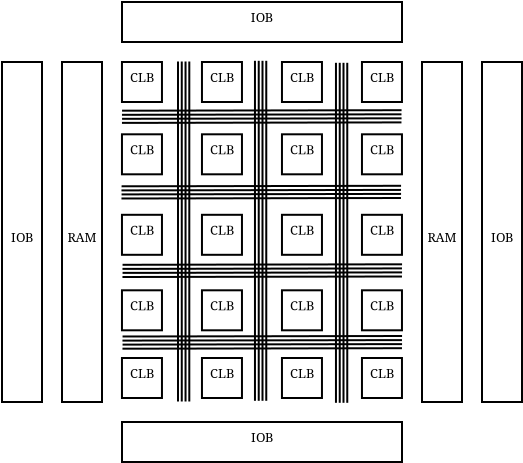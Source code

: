 <?xml version="1.0"?>
<dia:diagram xmlns:dia="http://www.lysator.liu.se/~alla/dia/">
  <dia:layer name="Background" visible="true">
    <dia:object type="Standard - Box" version="0" id="O0">
      <dia:attribute name="obj_pos">
        <dia:point val="8,3"/>
      </dia:attribute>
      <dia:attribute name="obj_bb">
        <dia:rectangle val="7.95,2.95;22.05,5.05"/>
      </dia:attribute>
      <dia:attribute name="elem_corner">
        <dia:point val="8,3"/>
      </dia:attribute>
      <dia:attribute name="elem_width">
        <dia:real val="14"/>
      </dia:attribute>
      <dia:attribute name="elem_height">
        <dia:real val="2"/>
      </dia:attribute>
      <dia:attribute name="show_background">
        <dia:boolean val="true"/>
      </dia:attribute>
    </dia:object>
    <dia:object type="Standard - Text" version="0" id="O1">
      <dia:attribute name="obj_pos">
        <dia:point val="15,4"/>
      </dia:attribute>
      <dia:attribute name="obj_bb">
        <dia:rectangle val="14.355,3.405;15.645,4.205"/>
      </dia:attribute>
      <dia:attribute name="text">
        <dia:composite type="text">
          <dia:attribute name="string">
            <dia:string>#IOB#</dia:string>
          </dia:attribute>
          <dia:attribute name="font">
            <dia:font name="Times-Roman"/>
          </dia:attribute>
          <dia:attribute name="height">
            <dia:real val="0.8"/>
          </dia:attribute>
          <dia:attribute name="pos">
            <dia:point val="15,4"/>
          </dia:attribute>
          <dia:attribute name="color">
            <dia:color val="#000000"/>
          </dia:attribute>
          <dia:attribute name="alignment">
            <dia:enum val="1"/>
          </dia:attribute>
        </dia:composite>
      </dia:attribute>
    </dia:object>
    <dia:group>
      <dia:object type="Standard - Box" version="0" id="O2">
        <dia:attribute name="obj_pos">
          <dia:point val="7.998,6"/>
        </dia:attribute>
        <dia:attribute name="obj_bb">
          <dia:rectangle val="7.948,5.95;10.048,8.05"/>
        </dia:attribute>
        <dia:attribute name="elem_corner">
          <dia:point val="7.998,6"/>
        </dia:attribute>
        <dia:attribute name="elem_width">
          <dia:real val="2"/>
        </dia:attribute>
        <dia:attribute name="elem_height">
          <dia:real val="2"/>
        </dia:attribute>
        <dia:attribute name="show_background">
          <dia:boolean val="true"/>
        </dia:attribute>
      </dia:object>
      <dia:object type="Standard - Text" version="0" id="O3">
        <dia:attribute name="obj_pos">
          <dia:point val="8.998,7"/>
        </dia:attribute>
        <dia:attribute name="obj_bb">
          <dia:rectangle val="8.353,6.405;9.644,7.205"/>
        </dia:attribute>
        <dia:attribute name="text">
          <dia:composite type="text">
            <dia:attribute name="string">
              <dia:string>#CLB#</dia:string>
            </dia:attribute>
            <dia:attribute name="font">
              <dia:font name="Times-Roman"/>
            </dia:attribute>
            <dia:attribute name="height">
              <dia:real val="0.8"/>
            </dia:attribute>
            <dia:attribute name="pos">
              <dia:point val="8.998,7"/>
            </dia:attribute>
            <dia:attribute name="color">
              <dia:color val="#000000"/>
            </dia:attribute>
            <dia:attribute name="alignment">
              <dia:enum val="1"/>
            </dia:attribute>
          </dia:composite>
        </dia:attribute>
      </dia:object>
    </dia:group>
    <dia:group>
      <dia:object type="Standard - Box" version="0" id="O4">
        <dia:attribute name="obj_pos">
          <dia:point val="11.998,6"/>
        </dia:attribute>
        <dia:attribute name="obj_bb">
          <dia:rectangle val="11.948,5.95;14.048,8.05"/>
        </dia:attribute>
        <dia:attribute name="elem_corner">
          <dia:point val="11.998,6"/>
        </dia:attribute>
        <dia:attribute name="elem_width">
          <dia:real val="2"/>
        </dia:attribute>
        <dia:attribute name="elem_height">
          <dia:real val="2"/>
        </dia:attribute>
        <dia:attribute name="show_background">
          <dia:boolean val="true"/>
        </dia:attribute>
      </dia:object>
      <dia:object type="Standard - Text" version="0" id="O5">
        <dia:attribute name="obj_pos">
          <dia:point val="12.998,7"/>
        </dia:attribute>
        <dia:attribute name="obj_bb">
          <dia:rectangle val="12.303,6.405;13.644,7.205"/>
        </dia:attribute>
        <dia:attribute name="text">
          <dia:composite type="text">
            <dia:attribute name="string">
              <dia:string>#CLB#</dia:string>
            </dia:attribute>
            <dia:attribute name="font">
              <dia:font name="Times-Roman"/>
            </dia:attribute>
            <dia:attribute name="height">
              <dia:real val="0.8"/>
            </dia:attribute>
            <dia:attribute name="pos">
              <dia:point val="12.998,7"/>
            </dia:attribute>
            <dia:attribute name="color">
              <dia:color val="#000000"/>
            </dia:attribute>
            <dia:attribute name="alignment">
              <dia:enum val="1"/>
            </dia:attribute>
          </dia:composite>
        </dia:attribute>
      </dia:object>
    </dia:group>
    <dia:group>
      <dia:object type="Standard - Box" version="0" id="O6">
        <dia:attribute name="obj_pos">
          <dia:point val="19.998,6"/>
        </dia:attribute>
        <dia:attribute name="obj_bb">
          <dia:rectangle val="19.948,5.95;22.048,8.05"/>
        </dia:attribute>
        <dia:attribute name="elem_corner">
          <dia:point val="19.998,6"/>
        </dia:attribute>
        <dia:attribute name="elem_width">
          <dia:real val="2"/>
        </dia:attribute>
        <dia:attribute name="elem_height">
          <dia:real val="2"/>
        </dia:attribute>
        <dia:attribute name="show_background">
          <dia:boolean val="true"/>
        </dia:attribute>
      </dia:object>
      <dia:object type="Standard - Text" version="0" id="O7">
        <dia:attribute name="obj_pos">
          <dia:point val="20.998,7"/>
        </dia:attribute>
        <dia:attribute name="obj_bb">
          <dia:rectangle val="20.303,6.405;21.644,7.205"/>
        </dia:attribute>
        <dia:attribute name="text">
          <dia:composite type="text">
            <dia:attribute name="string">
              <dia:string>#CLB#</dia:string>
            </dia:attribute>
            <dia:attribute name="font">
              <dia:font name="Times-Roman"/>
            </dia:attribute>
            <dia:attribute name="height">
              <dia:real val="0.8"/>
            </dia:attribute>
            <dia:attribute name="pos">
              <dia:point val="20.998,7"/>
            </dia:attribute>
            <dia:attribute name="color">
              <dia:color val="#000000"/>
            </dia:attribute>
            <dia:attribute name="alignment">
              <dia:enum val="1"/>
            </dia:attribute>
          </dia:composite>
        </dia:attribute>
      </dia:object>
    </dia:group>
    <dia:group>
      <dia:object type="Standard - Box" version="0" id="O8">
        <dia:attribute name="obj_pos">
          <dia:point val="15.998,6"/>
        </dia:attribute>
        <dia:attribute name="obj_bb">
          <dia:rectangle val="15.948,5.95;18.048,8.05"/>
        </dia:attribute>
        <dia:attribute name="elem_corner">
          <dia:point val="15.998,6"/>
        </dia:attribute>
        <dia:attribute name="elem_width">
          <dia:real val="2"/>
        </dia:attribute>
        <dia:attribute name="elem_height">
          <dia:real val="2"/>
        </dia:attribute>
        <dia:attribute name="show_background">
          <dia:boolean val="true"/>
        </dia:attribute>
      </dia:object>
      <dia:object type="Standard - Text" version="0" id="O9">
        <dia:attribute name="obj_pos">
          <dia:point val="16.998,7"/>
        </dia:attribute>
        <dia:attribute name="obj_bb">
          <dia:rectangle val="16.303,6.405;17.644,7.205"/>
        </dia:attribute>
        <dia:attribute name="text">
          <dia:composite type="text">
            <dia:attribute name="string">
              <dia:string>#CLB#</dia:string>
            </dia:attribute>
            <dia:attribute name="font">
              <dia:font name="Times-Roman"/>
            </dia:attribute>
            <dia:attribute name="height">
              <dia:real val="0.8"/>
            </dia:attribute>
            <dia:attribute name="pos">
              <dia:point val="16.998,7"/>
            </dia:attribute>
            <dia:attribute name="color">
              <dia:color val="#000000"/>
            </dia:attribute>
            <dia:attribute name="alignment">
              <dia:enum val="1"/>
            </dia:attribute>
          </dia:composite>
        </dia:attribute>
      </dia:object>
    </dia:group>
    <dia:group>
      <dia:object type="Standard - Line" version="0" id="O10">
        <dia:attribute name="obj_pos">
          <dia:point val="10.8,5.975"/>
        </dia:attribute>
        <dia:attribute name="obj_bb">
          <dia:rectangle val="10.75,5.925;10.85,23.025"/>
        </dia:attribute>
        <dia:attribute name="conn_endpoints">
          <dia:point val="10.8,5.975"/>
          <dia:point val="10.8,22.975"/>
        </dia:attribute>
        <dia:attribute name="numcp">
          <dia:int val="1"/>
        </dia:attribute>
      </dia:object>
      <dia:object type="Standard - Line" version="0" id="O11">
        <dia:attribute name="obj_pos">
          <dia:point val="10.988,5.975"/>
        </dia:attribute>
        <dia:attribute name="obj_bb">
          <dia:rectangle val="10.938,5.925;11.038,23.025"/>
        </dia:attribute>
        <dia:attribute name="conn_endpoints">
          <dia:point val="10.988,5.975"/>
          <dia:point val="10.988,22.975"/>
        </dia:attribute>
        <dia:attribute name="numcp">
          <dia:int val="1"/>
        </dia:attribute>
      </dia:object>
      <dia:object type="Standard - Line" version="0" id="O12">
        <dia:attribute name="obj_pos">
          <dia:point val="11.177,5.975"/>
        </dia:attribute>
        <dia:attribute name="obj_bb">
          <dia:rectangle val="11.127,5.925;11.227,23.025"/>
        </dia:attribute>
        <dia:attribute name="conn_endpoints">
          <dia:point val="11.177,5.975"/>
          <dia:point val="11.177,22.975"/>
        </dia:attribute>
        <dia:attribute name="numcp">
          <dia:int val="1"/>
        </dia:attribute>
      </dia:object>
      <dia:object type="Standard - Line" version="0" id="O13">
        <dia:attribute name="obj_pos">
          <dia:point val="11.365,5.975"/>
        </dia:attribute>
        <dia:attribute name="obj_bb">
          <dia:rectangle val="11.315,5.925;11.415,23.025"/>
        </dia:attribute>
        <dia:attribute name="conn_endpoints">
          <dia:point val="11.365,5.975"/>
          <dia:point val="11.365,22.975"/>
        </dia:attribute>
        <dia:attribute name="numcp">
          <dia:int val="1"/>
        </dia:attribute>
      </dia:object>
    </dia:group>
    <dia:group>
      <dia:object type="Standard - Line" version="0" id="O14">
        <dia:attribute name="obj_pos">
          <dia:point val="14.648,5.94"/>
        </dia:attribute>
        <dia:attribute name="obj_bb">
          <dia:rectangle val="14.598,5.89;14.698,22.99"/>
        </dia:attribute>
        <dia:attribute name="conn_endpoints">
          <dia:point val="14.648,5.94"/>
          <dia:point val="14.648,22.94"/>
        </dia:attribute>
        <dia:attribute name="numcp">
          <dia:int val="1"/>
        </dia:attribute>
      </dia:object>
      <dia:object type="Standard - Line" version="0" id="O15">
        <dia:attribute name="obj_pos">
          <dia:point val="14.837,5.94"/>
        </dia:attribute>
        <dia:attribute name="obj_bb">
          <dia:rectangle val="14.787,5.89;14.887,22.99"/>
        </dia:attribute>
        <dia:attribute name="conn_endpoints">
          <dia:point val="14.837,5.94"/>
          <dia:point val="14.837,22.94"/>
        </dia:attribute>
        <dia:attribute name="numcp">
          <dia:int val="1"/>
        </dia:attribute>
      </dia:object>
      <dia:object type="Standard - Line" version="0" id="O16">
        <dia:attribute name="obj_pos">
          <dia:point val="15.025,5.94"/>
        </dia:attribute>
        <dia:attribute name="obj_bb">
          <dia:rectangle val="14.975,5.89;15.075,22.99"/>
        </dia:attribute>
        <dia:attribute name="conn_endpoints">
          <dia:point val="15.025,5.94"/>
          <dia:point val="15.025,22.94"/>
        </dia:attribute>
        <dia:attribute name="numcp">
          <dia:int val="1"/>
        </dia:attribute>
      </dia:object>
      <dia:object type="Standard - Line" version="0" id="O17">
        <dia:attribute name="obj_pos">
          <dia:point val="15.213,5.94"/>
        </dia:attribute>
        <dia:attribute name="obj_bb">
          <dia:rectangle val="15.163,5.89;15.263,22.99"/>
        </dia:attribute>
        <dia:attribute name="conn_endpoints">
          <dia:point val="15.213,5.94"/>
          <dia:point val="15.213,22.94"/>
        </dia:attribute>
        <dia:attribute name="numcp">
          <dia:int val="1"/>
        </dia:attribute>
      </dia:object>
    </dia:group>
    <dia:group>
      <dia:object type="Standard - Line" version="0" id="O18">
        <dia:attribute name="obj_pos">
          <dia:point val="18.698,6.04"/>
        </dia:attribute>
        <dia:attribute name="obj_bb">
          <dia:rectangle val="18.648,5.99;18.748,23.09"/>
        </dia:attribute>
        <dia:attribute name="conn_endpoints">
          <dia:point val="18.698,6.04"/>
          <dia:point val="18.698,23.04"/>
        </dia:attribute>
        <dia:attribute name="numcp">
          <dia:int val="1"/>
        </dia:attribute>
      </dia:object>
      <dia:object type="Standard - Line" version="0" id="O19">
        <dia:attribute name="obj_pos">
          <dia:point val="18.887,6.04"/>
        </dia:attribute>
        <dia:attribute name="obj_bb">
          <dia:rectangle val="18.837,5.99;18.937,23.09"/>
        </dia:attribute>
        <dia:attribute name="conn_endpoints">
          <dia:point val="18.887,6.04"/>
          <dia:point val="18.887,23.04"/>
        </dia:attribute>
        <dia:attribute name="numcp">
          <dia:int val="1"/>
        </dia:attribute>
      </dia:object>
      <dia:object type="Standard - Line" version="0" id="O20">
        <dia:attribute name="obj_pos">
          <dia:point val="19.075,6.04"/>
        </dia:attribute>
        <dia:attribute name="obj_bb">
          <dia:rectangle val="19.025,5.99;19.125,23.09"/>
        </dia:attribute>
        <dia:attribute name="conn_endpoints">
          <dia:point val="19.075,6.04"/>
          <dia:point val="19.075,23.04"/>
        </dia:attribute>
        <dia:attribute name="numcp">
          <dia:int val="1"/>
        </dia:attribute>
      </dia:object>
      <dia:object type="Standard - Line" version="0" id="O21">
        <dia:attribute name="obj_pos">
          <dia:point val="19.263,6.04"/>
        </dia:attribute>
        <dia:attribute name="obj_bb">
          <dia:rectangle val="19.213,5.99;19.313,23.09"/>
        </dia:attribute>
        <dia:attribute name="conn_endpoints">
          <dia:point val="19.263,6.04"/>
          <dia:point val="19.263,23.04"/>
        </dia:attribute>
        <dia:attribute name="numcp">
          <dia:int val="1"/>
        </dia:attribute>
      </dia:object>
    </dia:group>
    <dia:group>
      <dia:object type="Standard - Box" version="0" id="O22">
        <dia:attribute name="obj_pos">
          <dia:point val="7.998,9.615"/>
        </dia:attribute>
        <dia:attribute name="obj_bb">
          <dia:rectangle val="7.948,9.565;10.048,11.665"/>
        </dia:attribute>
        <dia:attribute name="elem_corner">
          <dia:point val="7.998,9.615"/>
        </dia:attribute>
        <dia:attribute name="elem_width">
          <dia:real val="2"/>
        </dia:attribute>
        <dia:attribute name="elem_height">
          <dia:real val="2"/>
        </dia:attribute>
        <dia:attribute name="show_background">
          <dia:boolean val="true"/>
        </dia:attribute>
      </dia:object>
      <dia:object type="Standard - Text" version="0" id="O23">
        <dia:attribute name="obj_pos">
          <dia:point val="8.998,10.615"/>
        </dia:attribute>
        <dia:attribute name="obj_bb">
          <dia:rectangle val="8.303,10.02;9.644,10.82"/>
        </dia:attribute>
        <dia:attribute name="text">
          <dia:composite type="text">
            <dia:attribute name="string">
              <dia:string>#CLB#</dia:string>
            </dia:attribute>
            <dia:attribute name="font">
              <dia:font name="Times-Roman"/>
            </dia:attribute>
            <dia:attribute name="height">
              <dia:real val="0.8"/>
            </dia:attribute>
            <dia:attribute name="pos">
              <dia:point val="8.998,10.615"/>
            </dia:attribute>
            <dia:attribute name="color">
              <dia:color val="#000000"/>
            </dia:attribute>
            <dia:attribute name="alignment">
              <dia:enum val="1"/>
            </dia:attribute>
          </dia:composite>
        </dia:attribute>
      </dia:object>
    </dia:group>
    <dia:group>
      <dia:object type="Standard - Box" version="0" id="O24">
        <dia:attribute name="obj_pos">
          <dia:point val="11.998,9.615"/>
        </dia:attribute>
        <dia:attribute name="obj_bb">
          <dia:rectangle val="11.948,9.565;14.048,11.665"/>
        </dia:attribute>
        <dia:attribute name="elem_corner">
          <dia:point val="11.998,9.615"/>
        </dia:attribute>
        <dia:attribute name="elem_width">
          <dia:real val="2"/>
        </dia:attribute>
        <dia:attribute name="elem_height">
          <dia:real val="2"/>
        </dia:attribute>
        <dia:attribute name="show_background">
          <dia:boolean val="true"/>
        </dia:attribute>
      </dia:object>
      <dia:object type="Standard - Text" version="0" id="O25">
        <dia:attribute name="obj_pos">
          <dia:point val="12.998,10.615"/>
        </dia:attribute>
        <dia:attribute name="obj_bb">
          <dia:rectangle val="12.303,10.02;13.644,10.82"/>
        </dia:attribute>
        <dia:attribute name="text">
          <dia:composite type="text">
            <dia:attribute name="string">
              <dia:string>#CLB#</dia:string>
            </dia:attribute>
            <dia:attribute name="font">
              <dia:font name="Times-Roman"/>
            </dia:attribute>
            <dia:attribute name="height">
              <dia:real val="0.8"/>
            </dia:attribute>
            <dia:attribute name="pos">
              <dia:point val="12.998,10.615"/>
            </dia:attribute>
            <dia:attribute name="color">
              <dia:color val="#000000"/>
            </dia:attribute>
            <dia:attribute name="alignment">
              <dia:enum val="1"/>
            </dia:attribute>
          </dia:composite>
        </dia:attribute>
      </dia:object>
    </dia:group>
    <dia:group>
      <dia:object type="Standard - Box" version="0" id="O26">
        <dia:attribute name="obj_pos">
          <dia:point val="19.998,9.615"/>
        </dia:attribute>
        <dia:attribute name="obj_bb">
          <dia:rectangle val="19.948,9.565;22.048,11.665"/>
        </dia:attribute>
        <dia:attribute name="elem_corner">
          <dia:point val="19.998,9.615"/>
        </dia:attribute>
        <dia:attribute name="elem_width">
          <dia:real val="2"/>
        </dia:attribute>
        <dia:attribute name="elem_height">
          <dia:real val="2"/>
        </dia:attribute>
        <dia:attribute name="show_background">
          <dia:boolean val="true"/>
        </dia:attribute>
      </dia:object>
      <dia:object type="Standard - Text" version="0" id="O27">
        <dia:attribute name="obj_pos">
          <dia:point val="20.998,10.615"/>
        </dia:attribute>
        <dia:attribute name="obj_bb">
          <dia:rectangle val="20.303,10.02;21.644,10.82"/>
        </dia:attribute>
        <dia:attribute name="text">
          <dia:composite type="text">
            <dia:attribute name="string">
              <dia:string>#CLB#</dia:string>
            </dia:attribute>
            <dia:attribute name="font">
              <dia:font name="Times-Roman"/>
            </dia:attribute>
            <dia:attribute name="height">
              <dia:real val="0.8"/>
            </dia:attribute>
            <dia:attribute name="pos">
              <dia:point val="20.998,10.615"/>
            </dia:attribute>
            <dia:attribute name="color">
              <dia:color val="#000000"/>
            </dia:attribute>
            <dia:attribute name="alignment">
              <dia:enum val="1"/>
            </dia:attribute>
          </dia:composite>
        </dia:attribute>
      </dia:object>
    </dia:group>
    <dia:group>
      <dia:object type="Standard - Box" version="0" id="O28">
        <dia:attribute name="obj_pos">
          <dia:point val="15.998,9.615"/>
        </dia:attribute>
        <dia:attribute name="obj_bb">
          <dia:rectangle val="15.948,9.565;18.048,11.665"/>
        </dia:attribute>
        <dia:attribute name="elem_corner">
          <dia:point val="15.998,9.615"/>
        </dia:attribute>
        <dia:attribute name="elem_width">
          <dia:real val="2"/>
        </dia:attribute>
        <dia:attribute name="elem_height">
          <dia:real val="2"/>
        </dia:attribute>
        <dia:attribute name="show_background">
          <dia:boolean val="true"/>
        </dia:attribute>
      </dia:object>
      <dia:object type="Standard - Text" version="0" id="O29">
        <dia:attribute name="obj_pos">
          <dia:point val="16.998,10.615"/>
        </dia:attribute>
        <dia:attribute name="obj_bb">
          <dia:rectangle val="16.303,10.02;17.644,10.82"/>
        </dia:attribute>
        <dia:attribute name="text">
          <dia:composite type="text">
            <dia:attribute name="string">
              <dia:string>#CLB#</dia:string>
            </dia:attribute>
            <dia:attribute name="font">
              <dia:font name="Times-Roman"/>
            </dia:attribute>
            <dia:attribute name="height">
              <dia:real val="0.8"/>
            </dia:attribute>
            <dia:attribute name="pos">
              <dia:point val="16.998,10.615"/>
            </dia:attribute>
            <dia:attribute name="color">
              <dia:color val="#000000"/>
            </dia:attribute>
            <dia:attribute name="alignment">
              <dia:enum val="1"/>
            </dia:attribute>
          </dia:composite>
        </dia:attribute>
      </dia:object>
    </dia:group>
    <dia:group>
      <dia:object type="Standard - Box" version="0" id="O30">
        <dia:attribute name="obj_pos">
          <dia:point val="7.998,13.64"/>
        </dia:attribute>
        <dia:attribute name="obj_bb">
          <dia:rectangle val="7.948,13.59;10.048,15.69"/>
        </dia:attribute>
        <dia:attribute name="elem_corner">
          <dia:point val="7.998,13.64"/>
        </dia:attribute>
        <dia:attribute name="elem_width">
          <dia:real val="2"/>
        </dia:attribute>
        <dia:attribute name="elem_height">
          <dia:real val="2"/>
        </dia:attribute>
        <dia:attribute name="show_background">
          <dia:boolean val="true"/>
        </dia:attribute>
      </dia:object>
      <dia:object type="Standard - Text" version="0" id="O31">
        <dia:attribute name="obj_pos">
          <dia:point val="8.998,14.64"/>
        </dia:attribute>
        <dia:attribute name="obj_bb">
          <dia:rectangle val="8.303,14.045;9.644,14.845"/>
        </dia:attribute>
        <dia:attribute name="text">
          <dia:composite type="text">
            <dia:attribute name="string">
              <dia:string>#CLB#</dia:string>
            </dia:attribute>
            <dia:attribute name="font">
              <dia:font name="Times-Roman"/>
            </dia:attribute>
            <dia:attribute name="height">
              <dia:real val="0.8"/>
            </dia:attribute>
            <dia:attribute name="pos">
              <dia:point val="8.998,14.64"/>
            </dia:attribute>
            <dia:attribute name="color">
              <dia:color val="#000000"/>
            </dia:attribute>
            <dia:attribute name="alignment">
              <dia:enum val="1"/>
            </dia:attribute>
          </dia:composite>
        </dia:attribute>
      </dia:object>
    </dia:group>
    <dia:group>
      <dia:object type="Standard - Box" version="0" id="O32">
        <dia:attribute name="obj_pos">
          <dia:point val="11.998,13.64"/>
        </dia:attribute>
        <dia:attribute name="obj_bb">
          <dia:rectangle val="11.948,13.59;14.048,15.69"/>
        </dia:attribute>
        <dia:attribute name="elem_corner">
          <dia:point val="11.998,13.64"/>
        </dia:attribute>
        <dia:attribute name="elem_width">
          <dia:real val="2"/>
        </dia:attribute>
        <dia:attribute name="elem_height">
          <dia:real val="2"/>
        </dia:attribute>
        <dia:attribute name="show_background">
          <dia:boolean val="true"/>
        </dia:attribute>
      </dia:object>
      <dia:object type="Standard - Text" version="0" id="O33">
        <dia:attribute name="obj_pos">
          <dia:point val="12.998,14.64"/>
        </dia:attribute>
        <dia:attribute name="obj_bb">
          <dia:rectangle val="12.303,14.045;13.644,14.845"/>
        </dia:attribute>
        <dia:attribute name="text">
          <dia:composite type="text">
            <dia:attribute name="string">
              <dia:string>#CLB#</dia:string>
            </dia:attribute>
            <dia:attribute name="font">
              <dia:font name="Times-Roman"/>
            </dia:attribute>
            <dia:attribute name="height">
              <dia:real val="0.8"/>
            </dia:attribute>
            <dia:attribute name="pos">
              <dia:point val="12.998,14.64"/>
            </dia:attribute>
            <dia:attribute name="color">
              <dia:color val="#000000"/>
            </dia:attribute>
            <dia:attribute name="alignment">
              <dia:enum val="1"/>
            </dia:attribute>
          </dia:composite>
        </dia:attribute>
      </dia:object>
    </dia:group>
    <dia:group>
      <dia:object type="Standard - Box" version="0" id="O34">
        <dia:attribute name="obj_pos">
          <dia:point val="19.998,13.64"/>
        </dia:attribute>
        <dia:attribute name="obj_bb">
          <dia:rectangle val="19.948,13.59;22.048,15.69"/>
        </dia:attribute>
        <dia:attribute name="elem_corner">
          <dia:point val="19.998,13.64"/>
        </dia:attribute>
        <dia:attribute name="elem_width">
          <dia:real val="2"/>
        </dia:attribute>
        <dia:attribute name="elem_height">
          <dia:real val="2"/>
        </dia:attribute>
        <dia:attribute name="show_background">
          <dia:boolean val="true"/>
        </dia:attribute>
      </dia:object>
      <dia:object type="Standard - Text" version="0" id="O35">
        <dia:attribute name="obj_pos">
          <dia:point val="20.998,14.64"/>
        </dia:attribute>
        <dia:attribute name="obj_bb">
          <dia:rectangle val="20.303,14.045;21.644,14.845"/>
        </dia:attribute>
        <dia:attribute name="text">
          <dia:composite type="text">
            <dia:attribute name="string">
              <dia:string>#CLB#</dia:string>
            </dia:attribute>
            <dia:attribute name="font">
              <dia:font name="Times-Roman"/>
            </dia:attribute>
            <dia:attribute name="height">
              <dia:real val="0.8"/>
            </dia:attribute>
            <dia:attribute name="pos">
              <dia:point val="20.998,14.64"/>
            </dia:attribute>
            <dia:attribute name="color">
              <dia:color val="#000000"/>
            </dia:attribute>
            <dia:attribute name="alignment">
              <dia:enum val="1"/>
            </dia:attribute>
          </dia:composite>
        </dia:attribute>
      </dia:object>
    </dia:group>
    <dia:group>
      <dia:object type="Standard - Box" version="0" id="O36">
        <dia:attribute name="obj_pos">
          <dia:point val="15.998,13.64"/>
        </dia:attribute>
        <dia:attribute name="obj_bb">
          <dia:rectangle val="15.948,13.59;18.048,15.69"/>
        </dia:attribute>
        <dia:attribute name="elem_corner">
          <dia:point val="15.998,13.64"/>
        </dia:attribute>
        <dia:attribute name="elem_width">
          <dia:real val="2"/>
        </dia:attribute>
        <dia:attribute name="elem_height">
          <dia:real val="2"/>
        </dia:attribute>
        <dia:attribute name="show_background">
          <dia:boolean val="true"/>
        </dia:attribute>
      </dia:object>
      <dia:object type="Standard - Text" version="0" id="O37">
        <dia:attribute name="obj_pos">
          <dia:point val="16.998,14.64"/>
        </dia:attribute>
        <dia:attribute name="obj_bb">
          <dia:rectangle val="16.303,14.045;17.644,14.845"/>
        </dia:attribute>
        <dia:attribute name="text">
          <dia:composite type="text">
            <dia:attribute name="string">
              <dia:string>#CLB#</dia:string>
            </dia:attribute>
            <dia:attribute name="font">
              <dia:font name="Times-Roman"/>
            </dia:attribute>
            <dia:attribute name="height">
              <dia:real val="0.8"/>
            </dia:attribute>
            <dia:attribute name="pos">
              <dia:point val="16.998,14.64"/>
            </dia:attribute>
            <dia:attribute name="color">
              <dia:color val="#000000"/>
            </dia:attribute>
            <dia:attribute name="alignment">
              <dia:enum val="1"/>
            </dia:attribute>
          </dia:composite>
        </dia:attribute>
      </dia:object>
    </dia:group>
    <dia:group>
      <dia:object type="Standard - Box" version="0" id="O38">
        <dia:attribute name="obj_pos">
          <dia:point val="7.998,17.415"/>
        </dia:attribute>
        <dia:attribute name="obj_bb">
          <dia:rectangle val="7.948,17.365;10.048,19.465"/>
        </dia:attribute>
        <dia:attribute name="elem_corner">
          <dia:point val="7.998,17.415"/>
        </dia:attribute>
        <dia:attribute name="elem_width">
          <dia:real val="2"/>
        </dia:attribute>
        <dia:attribute name="elem_height">
          <dia:real val="2"/>
        </dia:attribute>
        <dia:attribute name="show_background">
          <dia:boolean val="true"/>
        </dia:attribute>
      </dia:object>
      <dia:object type="Standard - Text" version="0" id="O39">
        <dia:attribute name="obj_pos">
          <dia:point val="8.998,18.415"/>
        </dia:attribute>
        <dia:attribute name="obj_bb">
          <dia:rectangle val="8.303,17.82;9.644,18.62"/>
        </dia:attribute>
        <dia:attribute name="text">
          <dia:composite type="text">
            <dia:attribute name="string">
              <dia:string>#CLB#</dia:string>
            </dia:attribute>
            <dia:attribute name="font">
              <dia:font name="Times-Roman"/>
            </dia:attribute>
            <dia:attribute name="height">
              <dia:real val="0.8"/>
            </dia:attribute>
            <dia:attribute name="pos">
              <dia:point val="8.998,18.415"/>
            </dia:attribute>
            <dia:attribute name="color">
              <dia:color val="#000000"/>
            </dia:attribute>
            <dia:attribute name="alignment">
              <dia:enum val="1"/>
            </dia:attribute>
          </dia:composite>
        </dia:attribute>
      </dia:object>
    </dia:group>
    <dia:group>
      <dia:object type="Standard - Box" version="0" id="O40">
        <dia:attribute name="obj_pos">
          <dia:point val="11.998,17.415"/>
        </dia:attribute>
        <dia:attribute name="obj_bb">
          <dia:rectangle val="11.948,17.365;14.048,19.465"/>
        </dia:attribute>
        <dia:attribute name="elem_corner">
          <dia:point val="11.998,17.415"/>
        </dia:attribute>
        <dia:attribute name="elem_width">
          <dia:real val="2"/>
        </dia:attribute>
        <dia:attribute name="elem_height">
          <dia:real val="2"/>
        </dia:attribute>
        <dia:attribute name="show_background">
          <dia:boolean val="true"/>
        </dia:attribute>
      </dia:object>
      <dia:object type="Standard - Text" version="0" id="O41">
        <dia:attribute name="obj_pos">
          <dia:point val="12.998,18.415"/>
        </dia:attribute>
        <dia:attribute name="obj_bb">
          <dia:rectangle val="12.303,17.82;13.644,18.62"/>
        </dia:attribute>
        <dia:attribute name="text">
          <dia:composite type="text">
            <dia:attribute name="string">
              <dia:string>#CLB#</dia:string>
            </dia:attribute>
            <dia:attribute name="font">
              <dia:font name="Times-Roman"/>
            </dia:attribute>
            <dia:attribute name="height">
              <dia:real val="0.8"/>
            </dia:attribute>
            <dia:attribute name="pos">
              <dia:point val="12.998,18.415"/>
            </dia:attribute>
            <dia:attribute name="color">
              <dia:color val="#000000"/>
            </dia:attribute>
            <dia:attribute name="alignment">
              <dia:enum val="1"/>
            </dia:attribute>
          </dia:composite>
        </dia:attribute>
      </dia:object>
    </dia:group>
    <dia:group>
      <dia:object type="Standard - Box" version="0" id="O42">
        <dia:attribute name="obj_pos">
          <dia:point val="19.998,17.415"/>
        </dia:attribute>
        <dia:attribute name="obj_bb">
          <dia:rectangle val="19.948,17.365;22.048,19.465"/>
        </dia:attribute>
        <dia:attribute name="elem_corner">
          <dia:point val="19.998,17.415"/>
        </dia:attribute>
        <dia:attribute name="elem_width">
          <dia:real val="2"/>
        </dia:attribute>
        <dia:attribute name="elem_height">
          <dia:real val="2"/>
        </dia:attribute>
        <dia:attribute name="show_background">
          <dia:boolean val="true"/>
        </dia:attribute>
      </dia:object>
      <dia:object type="Standard - Text" version="0" id="O43">
        <dia:attribute name="obj_pos">
          <dia:point val="20.998,18.415"/>
        </dia:attribute>
        <dia:attribute name="obj_bb">
          <dia:rectangle val="20.303,17.82;21.644,18.62"/>
        </dia:attribute>
        <dia:attribute name="text">
          <dia:composite type="text">
            <dia:attribute name="string">
              <dia:string>#CLB#</dia:string>
            </dia:attribute>
            <dia:attribute name="font">
              <dia:font name="Times-Roman"/>
            </dia:attribute>
            <dia:attribute name="height">
              <dia:real val="0.8"/>
            </dia:attribute>
            <dia:attribute name="pos">
              <dia:point val="20.998,18.415"/>
            </dia:attribute>
            <dia:attribute name="color">
              <dia:color val="#000000"/>
            </dia:attribute>
            <dia:attribute name="alignment">
              <dia:enum val="1"/>
            </dia:attribute>
          </dia:composite>
        </dia:attribute>
      </dia:object>
    </dia:group>
    <dia:group>
      <dia:object type="Standard - Box" version="0" id="O44">
        <dia:attribute name="obj_pos">
          <dia:point val="15.998,17.415"/>
        </dia:attribute>
        <dia:attribute name="obj_bb">
          <dia:rectangle val="15.948,17.365;18.048,19.465"/>
        </dia:attribute>
        <dia:attribute name="elem_corner">
          <dia:point val="15.998,17.415"/>
        </dia:attribute>
        <dia:attribute name="elem_width">
          <dia:real val="2"/>
        </dia:attribute>
        <dia:attribute name="elem_height">
          <dia:real val="2"/>
        </dia:attribute>
        <dia:attribute name="show_background">
          <dia:boolean val="true"/>
        </dia:attribute>
      </dia:object>
      <dia:object type="Standard - Text" version="0" id="O45">
        <dia:attribute name="obj_pos">
          <dia:point val="16.998,18.415"/>
        </dia:attribute>
        <dia:attribute name="obj_bb">
          <dia:rectangle val="16.303,17.82;17.644,18.62"/>
        </dia:attribute>
        <dia:attribute name="text">
          <dia:composite type="text">
            <dia:attribute name="string">
              <dia:string>#CLB#</dia:string>
            </dia:attribute>
            <dia:attribute name="font">
              <dia:font name="Times-Roman"/>
            </dia:attribute>
            <dia:attribute name="height">
              <dia:real val="0.8"/>
            </dia:attribute>
            <dia:attribute name="pos">
              <dia:point val="16.998,18.415"/>
            </dia:attribute>
            <dia:attribute name="color">
              <dia:color val="#000000"/>
            </dia:attribute>
            <dia:attribute name="alignment">
              <dia:enum val="1"/>
            </dia:attribute>
          </dia:composite>
        </dia:attribute>
      </dia:object>
    </dia:group>
    <dia:group>
      <dia:object type="Standard - Line" version="0" id="O46">
        <dia:attribute name="obj_pos">
          <dia:point val="8.003,8.435"/>
        </dia:attribute>
        <dia:attribute name="obj_bb">
          <dia:rectangle val="7.953,8.36;22.028,8.485"/>
        </dia:attribute>
        <dia:attribute name="conn_endpoints">
          <dia:point val="8.003,8.435"/>
          <dia:point val="21.978,8.41"/>
        </dia:attribute>
        <dia:attribute name="numcp">
          <dia:int val="1"/>
        </dia:attribute>
      </dia:object>
      <dia:object type="Standard - Line" version="0" id="O47">
        <dia:attribute name="obj_pos">
          <dia:point val="7.998,8.64"/>
        </dia:attribute>
        <dia:attribute name="obj_bb">
          <dia:rectangle val="7.948,8.565;22.023,8.69"/>
        </dia:attribute>
        <dia:attribute name="conn_endpoints">
          <dia:point val="7.998,8.64"/>
          <dia:point val="21.973,8.615"/>
        </dia:attribute>
        <dia:attribute name="numcp">
          <dia:int val="1"/>
        </dia:attribute>
      </dia:object>
      <dia:object type="Standard - Line" version="0" id="O48">
        <dia:attribute name="obj_pos">
          <dia:point val="8.003,8.84"/>
        </dia:attribute>
        <dia:attribute name="obj_bb">
          <dia:rectangle val="7.953,8.765;22.028,8.89"/>
        </dia:attribute>
        <dia:attribute name="conn_endpoints">
          <dia:point val="8.003,8.84"/>
          <dia:point val="21.978,8.815"/>
        </dia:attribute>
        <dia:attribute name="numcp">
          <dia:int val="1"/>
        </dia:attribute>
      </dia:object>
      <dia:object type="Standard - Line" version="0" id="O49">
        <dia:attribute name="obj_pos">
          <dia:point val="7.998,9.045"/>
        </dia:attribute>
        <dia:attribute name="obj_bb">
          <dia:rectangle val="7.948,8.97;22.023,9.095"/>
        </dia:attribute>
        <dia:attribute name="conn_endpoints">
          <dia:point val="7.998,9.045"/>
          <dia:point val="21.973,9.02"/>
        </dia:attribute>
        <dia:attribute name="numcp">
          <dia:int val="1"/>
        </dia:attribute>
      </dia:object>
    </dia:group>
    <dia:group>
      <dia:object type="Standard - Line" version="0" id="O50">
        <dia:attribute name="obj_pos">
          <dia:point val="7.978,12.215"/>
        </dia:attribute>
        <dia:attribute name="obj_bb">
          <dia:rectangle val="7.928,12.14;22.003,12.265"/>
        </dia:attribute>
        <dia:attribute name="conn_endpoints">
          <dia:point val="7.978,12.215"/>
          <dia:point val="21.953,12.19"/>
        </dia:attribute>
        <dia:attribute name="numcp">
          <dia:int val="1"/>
        </dia:attribute>
      </dia:object>
      <dia:object type="Standard - Line" version="0" id="O51">
        <dia:attribute name="obj_pos">
          <dia:point val="7.973,12.42"/>
        </dia:attribute>
        <dia:attribute name="obj_bb">
          <dia:rectangle val="7.923,12.345;21.998,12.47"/>
        </dia:attribute>
        <dia:attribute name="conn_endpoints">
          <dia:point val="7.973,12.42"/>
          <dia:point val="21.948,12.395"/>
        </dia:attribute>
        <dia:attribute name="numcp">
          <dia:int val="1"/>
        </dia:attribute>
      </dia:object>
      <dia:object type="Standard - Line" version="0" id="O52">
        <dia:attribute name="obj_pos">
          <dia:point val="7.978,12.62"/>
        </dia:attribute>
        <dia:attribute name="obj_bb">
          <dia:rectangle val="7.928,12.545;22.003,12.67"/>
        </dia:attribute>
        <dia:attribute name="conn_endpoints">
          <dia:point val="7.978,12.62"/>
          <dia:point val="21.953,12.595"/>
        </dia:attribute>
        <dia:attribute name="numcp">
          <dia:int val="1"/>
        </dia:attribute>
      </dia:object>
      <dia:object type="Standard - Line" version="0" id="O53">
        <dia:attribute name="obj_pos">
          <dia:point val="7.973,12.825"/>
        </dia:attribute>
        <dia:attribute name="obj_bb">
          <dia:rectangle val="7.923,12.75;21.998,12.875"/>
        </dia:attribute>
        <dia:attribute name="conn_endpoints">
          <dia:point val="7.973,12.825"/>
          <dia:point val="21.948,12.8"/>
        </dia:attribute>
        <dia:attribute name="numcp">
          <dia:int val="1"/>
        </dia:attribute>
      </dia:object>
    </dia:group>
    <dia:group>
      <dia:object type="Standard - Line" version="0" id="O54">
        <dia:attribute name="obj_pos">
          <dia:point val="8.028,16.14"/>
        </dia:attribute>
        <dia:attribute name="obj_bb">
          <dia:rectangle val="7.978,16.065;22.053,16.19"/>
        </dia:attribute>
        <dia:attribute name="conn_endpoints">
          <dia:point val="8.028,16.14"/>
          <dia:point val="22.003,16.115"/>
        </dia:attribute>
        <dia:attribute name="numcp">
          <dia:int val="1"/>
        </dia:attribute>
      </dia:object>
      <dia:object type="Standard - Line" version="0" id="O55">
        <dia:attribute name="obj_pos">
          <dia:point val="8.023,16.345"/>
        </dia:attribute>
        <dia:attribute name="obj_bb">
          <dia:rectangle val="7.973,16.27;22.048,16.395"/>
        </dia:attribute>
        <dia:attribute name="conn_endpoints">
          <dia:point val="8.023,16.345"/>
          <dia:point val="21.998,16.32"/>
        </dia:attribute>
        <dia:attribute name="numcp">
          <dia:int val="1"/>
        </dia:attribute>
      </dia:object>
      <dia:object type="Standard - Line" version="0" id="O56">
        <dia:attribute name="obj_pos">
          <dia:point val="8.028,16.545"/>
        </dia:attribute>
        <dia:attribute name="obj_bb">
          <dia:rectangle val="7.978,16.47;22.053,16.595"/>
        </dia:attribute>
        <dia:attribute name="conn_endpoints">
          <dia:point val="8.028,16.545"/>
          <dia:point val="22.003,16.52"/>
        </dia:attribute>
        <dia:attribute name="numcp">
          <dia:int val="1"/>
        </dia:attribute>
      </dia:object>
      <dia:object type="Standard - Line" version="0" id="O57">
        <dia:attribute name="obj_pos">
          <dia:point val="8.023,16.75"/>
        </dia:attribute>
        <dia:attribute name="obj_bb">
          <dia:rectangle val="7.973,16.675;22.048,16.8"/>
        </dia:attribute>
        <dia:attribute name="conn_endpoints">
          <dia:point val="8.023,16.75"/>
          <dia:point val="21.998,16.725"/>
        </dia:attribute>
        <dia:attribute name="numcp">
          <dia:int val="1"/>
        </dia:attribute>
      </dia:object>
    </dia:group>
    <dia:group>
      <dia:object type="Standard - Line" version="0" id="O58">
        <dia:attribute name="obj_pos">
          <dia:point val="8.028,19.725"/>
        </dia:attribute>
        <dia:attribute name="obj_bb">
          <dia:rectangle val="7.978,19.65;22.053,19.775"/>
        </dia:attribute>
        <dia:attribute name="conn_endpoints">
          <dia:point val="8.028,19.725"/>
          <dia:point val="22.003,19.7"/>
        </dia:attribute>
        <dia:attribute name="numcp">
          <dia:int val="1"/>
        </dia:attribute>
      </dia:object>
      <dia:object type="Standard - Line" version="0" id="O59">
        <dia:attribute name="obj_pos">
          <dia:point val="8.023,19.93"/>
        </dia:attribute>
        <dia:attribute name="obj_bb">
          <dia:rectangle val="7.973,19.855;22.048,19.98"/>
        </dia:attribute>
        <dia:attribute name="conn_endpoints">
          <dia:point val="8.023,19.93"/>
          <dia:point val="21.998,19.905"/>
        </dia:attribute>
        <dia:attribute name="numcp">
          <dia:int val="1"/>
        </dia:attribute>
      </dia:object>
      <dia:object type="Standard - Line" version="0" id="O60">
        <dia:attribute name="obj_pos">
          <dia:point val="8.028,20.13"/>
        </dia:attribute>
        <dia:attribute name="obj_bb">
          <dia:rectangle val="7.978,20.055;22.053,20.18"/>
        </dia:attribute>
        <dia:attribute name="conn_endpoints">
          <dia:point val="8.028,20.13"/>
          <dia:point val="22.003,20.105"/>
        </dia:attribute>
        <dia:attribute name="numcp">
          <dia:int val="1"/>
        </dia:attribute>
      </dia:object>
      <dia:object type="Standard - Line" version="0" id="O61">
        <dia:attribute name="obj_pos">
          <dia:point val="8.023,20.335"/>
        </dia:attribute>
        <dia:attribute name="obj_bb">
          <dia:rectangle val="7.973,20.26;22.048,20.385"/>
        </dia:attribute>
        <dia:attribute name="conn_endpoints">
          <dia:point val="8.023,20.335"/>
          <dia:point val="21.998,20.31"/>
        </dia:attribute>
        <dia:attribute name="numcp">
          <dia:int val="1"/>
        </dia:attribute>
      </dia:object>
    </dia:group>
    <dia:group>
      <dia:object type="Standard - Box" version="0" id="O62">
        <dia:attribute name="obj_pos">
          <dia:point val="7.998,20.8"/>
        </dia:attribute>
        <dia:attribute name="obj_bb">
          <dia:rectangle val="7.948,20.75;10.048,22.85"/>
        </dia:attribute>
        <dia:attribute name="elem_corner">
          <dia:point val="7.998,20.8"/>
        </dia:attribute>
        <dia:attribute name="elem_width">
          <dia:real val="2"/>
        </dia:attribute>
        <dia:attribute name="elem_height">
          <dia:real val="2"/>
        </dia:attribute>
        <dia:attribute name="show_background">
          <dia:boolean val="true"/>
        </dia:attribute>
      </dia:object>
      <dia:object type="Standard - Text" version="0" id="O63">
        <dia:attribute name="obj_pos">
          <dia:point val="8.998,21.8"/>
        </dia:attribute>
        <dia:attribute name="obj_bb">
          <dia:rectangle val="8.303,21.205;9.644,22.005"/>
        </dia:attribute>
        <dia:attribute name="text">
          <dia:composite type="text">
            <dia:attribute name="string">
              <dia:string>#CLB#</dia:string>
            </dia:attribute>
            <dia:attribute name="font">
              <dia:font name="Times-Roman"/>
            </dia:attribute>
            <dia:attribute name="height">
              <dia:real val="0.8"/>
            </dia:attribute>
            <dia:attribute name="pos">
              <dia:point val="8.998,21.8"/>
            </dia:attribute>
            <dia:attribute name="color">
              <dia:color val="#000000"/>
            </dia:attribute>
            <dia:attribute name="alignment">
              <dia:enum val="1"/>
            </dia:attribute>
          </dia:composite>
        </dia:attribute>
      </dia:object>
    </dia:group>
    <dia:group>
      <dia:object type="Standard - Box" version="0" id="O64">
        <dia:attribute name="obj_pos">
          <dia:point val="11.998,20.8"/>
        </dia:attribute>
        <dia:attribute name="obj_bb">
          <dia:rectangle val="11.948,20.75;14.048,22.85"/>
        </dia:attribute>
        <dia:attribute name="elem_corner">
          <dia:point val="11.998,20.8"/>
        </dia:attribute>
        <dia:attribute name="elem_width">
          <dia:real val="2"/>
        </dia:attribute>
        <dia:attribute name="elem_height">
          <dia:real val="2"/>
        </dia:attribute>
        <dia:attribute name="show_background">
          <dia:boolean val="true"/>
        </dia:attribute>
      </dia:object>
      <dia:object type="Standard - Text" version="0" id="O65">
        <dia:attribute name="obj_pos">
          <dia:point val="12.998,21.8"/>
        </dia:attribute>
        <dia:attribute name="obj_bb">
          <dia:rectangle val="12.303,21.205;13.644,22.005"/>
        </dia:attribute>
        <dia:attribute name="text">
          <dia:composite type="text">
            <dia:attribute name="string">
              <dia:string>#CLB#</dia:string>
            </dia:attribute>
            <dia:attribute name="font">
              <dia:font name="Times-Roman"/>
            </dia:attribute>
            <dia:attribute name="height">
              <dia:real val="0.8"/>
            </dia:attribute>
            <dia:attribute name="pos">
              <dia:point val="12.998,21.8"/>
            </dia:attribute>
            <dia:attribute name="color">
              <dia:color val="#000000"/>
            </dia:attribute>
            <dia:attribute name="alignment">
              <dia:enum val="1"/>
            </dia:attribute>
          </dia:composite>
        </dia:attribute>
      </dia:object>
    </dia:group>
    <dia:group>
      <dia:object type="Standard - Box" version="0" id="O66">
        <dia:attribute name="obj_pos">
          <dia:point val="19.998,20.8"/>
        </dia:attribute>
        <dia:attribute name="obj_bb">
          <dia:rectangle val="19.948,20.75;22.048,22.85"/>
        </dia:attribute>
        <dia:attribute name="elem_corner">
          <dia:point val="19.998,20.8"/>
        </dia:attribute>
        <dia:attribute name="elem_width">
          <dia:real val="2"/>
        </dia:attribute>
        <dia:attribute name="elem_height">
          <dia:real val="2"/>
        </dia:attribute>
        <dia:attribute name="show_background">
          <dia:boolean val="true"/>
        </dia:attribute>
      </dia:object>
      <dia:object type="Standard - Text" version="0" id="O67">
        <dia:attribute name="obj_pos">
          <dia:point val="20.998,21.8"/>
        </dia:attribute>
        <dia:attribute name="obj_bb">
          <dia:rectangle val="20.303,21.205;21.644,22.005"/>
        </dia:attribute>
        <dia:attribute name="text">
          <dia:composite type="text">
            <dia:attribute name="string">
              <dia:string>#CLB#</dia:string>
            </dia:attribute>
            <dia:attribute name="font">
              <dia:font name="Times-Roman"/>
            </dia:attribute>
            <dia:attribute name="height">
              <dia:real val="0.8"/>
            </dia:attribute>
            <dia:attribute name="pos">
              <dia:point val="20.998,21.8"/>
            </dia:attribute>
            <dia:attribute name="color">
              <dia:color val="#000000"/>
            </dia:attribute>
            <dia:attribute name="alignment">
              <dia:enum val="1"/>
            </dia:attribute>
          </dia:composite>
        </dia:attribute>
      </dia:object>
    </dia:group>
    <dia:group>
      <dia:object type="Standard - Box" version="0" id="O68">
        <dia:attribute name="obj_pos">
          <dia:point val="15.998,20.8"/>
        </dia:attribute>
        <dia:attribute name="obj_bb">
          <dia:rectangle val="15.948,20.75;18.048,22.85"/>
        </dia:attribute>
        <dia:attribute name="elem_corner">
          <dia:point val="15.998,20.8"/>
        </dia:attribute>
        <dia:attribute name="elem_width">
          <dia:real val="2"/>
        </dia:attribute>
        <dia:attribute name="elem_height">
          <dia:real val="2"/>
        </dia:attribute>
        <dia:attribute name="show_background">
          <dia:boolean val="true"/>
        </dia:attribute>
      </dia:object>
      <dia:object type="Standard - Text" version="0" id="O69">
        <dia:attribute name="obj_pos">
          <dia:point val="16.998,21.8"/>
        </dia:attribute>
        <dia:attribute name="obj_bb">
          <dia:rectangle val="16.303,21.205;17.644,22.005"/>
        </dia:attribute>
        <dia:attribute name="text">
          <dia:composite type="text">
            <dia:attribute name="string">
              <dia:string>#CLB#</dia:string>
            </dia:attribute>
            <dia:attribute name="font">
              <dia:font name="Times-Roman"/>
            </dia:attribute>
            <dia:attribute name="height">
              <dia:real val="0.8"/>
            </dia:attribute>
            <dia:attribute name="pos">
              <dia:point val="16.998,21.8"/>
            </dia:attribute>
            <dia:attribute name="color">
              <dia:color val="#000000"/>
            </dia:attribute>
            <dia:attribute name="alignment">
              <dia:enum val="1"/>
            </dia:attribute>
          </dia:composite>
        </dia:attribute>
      </dia:object>
    </dia:group>
    <dia:object type="Standard - Box" version="0" id="O70">
      <dia:attribute name="obj_pos">
        <dia:point val="8,24"/>
      </dia:attribute>
      <dia:attribute name="obj_bb">
        <dia:rectangle val="7.95,23.95;22.05,26.05"/>
      </dia:attribute>
      <dia:attribute name="elem_corner">
        <dia:point val="8,24"/>
      </dia:attribute>
      <dia:attribute name="elem_width">
        <dia:real val="14"/>
      </dia:attribute>
      <dia:attribute name="elem_height">
        <dia:real val="2"/>
      </dia:attribute>
      <dia:attribute name="show_background">
        <dia:boolean val="true"/>
      </dia:attribute>
    </dia:object>
    <dia:object type="Standard - Text" version="0" id="O71">
      <dia:attribute name="obj_pos">
        <dia:point val="15,25"/>
      </dia:attribute>
      <dia:attribute name="obj_bb">
        <dia:rectangle val="14.305,24.405;15.645,25.205"/>
      </dia:attribute>
      <dia:attribute name="text">
        <dia:composite type="text">
          <dia:attribute name="string">
            <dia:string>#IOB#</dia:string>
          </dia:attribute>
          <dia:attribute name="font">
            <dia:font name="Times-Roman"/>
          </dia:attribute>
          <dia:attribute name="height">
            <dia:real val="0.8"/>
          </dia:attribute>
          <dia:attribute name="pos">
            <dia:point val="15,25"/>
          </dia:attribute>
          <dia:attribute name="color">
            <dia:color val="#000000"/>
          </dia:attribute>
          <dia:attribute name="alignment">
            <dia:enum val="1"/>
          </dia:attribute>
        </dia:composite>
      </dia:attribute>
    </dia:object>
    <dia:object type="Standard - Box" version="0" id="O72">
      <dia:attribute name="obj_pos">
        <dia:point val="23,6"/>
      </dia:attribute>
      <dia:attribute name="obj_bb">
        <dia:rectangle val="22.95,5.95;25.05,23.05"/>
      </dia:attribute>
      <dia:attribute name="elem_corner">
        <dia:point val="23,6"/>
      </dia:attribute>
      <dia:attribute name="elem_width">
        <dia:real val="2"/>
      </dia:attribute>
      <dia:attribute name="elem_height">
        <dia:real val="17"/>
      </dia:attribute>
      <dia:attribute name="show_background">
        <dia:boolean val="true"/>
      </dia:attribute>
    </dia:object>
    <dia:object type="Standard - Text" version="0" id="O73">
      <dia:attribute name="obj_pos">
        <dia:point val="24,15"/>
      </dia:attribute>
      <dia:attribute name="obj_bb">
        <dia:rectangle val="23.355,14.405;24.645,15.205"/>
      </dia:attribute>
      <dia:attribute name="text">
        <dia:composite type="text">
          <dia:attribute name="string">
            <dia:string>#RAM#</dia:string>
          </dia:attribute>
          <dia:attribute name="font">
            <dia:font name="Times-Roman"/>
          </dia:attribute>
          <dia:attribute name="height">
            <dia:real val="0.8"/>
          </dia:attribute>
          <dia:attribute name="pos">
            <dia:point val="24,15"/>
          </dia:attribute>
          <dia:attribute name="color">
            <dia:color val="#000000"/>
          </dia:attribute>
          <dia:attribute name="alignment">
            <dia:enum val="1"/>
          </dia:attribute>
        </dia:composite>
      </dia:attribute>
    </dia:object>
    <dia:object type="Standard - Box" version="0" id="O74">
      <dia:attribute name="obj_pos">
        <dia:point val="5,6"/>
      </dia:attribute>
      <dia:attribute name="obj_bb">
        <dia:rectangle val="4.95,5.95;7.05,23.05"/>
      </dia:attribute>
      <dia:attribute name="elem_corner">
        <dia:point val="5,6"/>
      </dia:attribute>
      <dia:attribute name="elem_width">
        <dia:real val="2"/>
      </dia:attribute>
      <dia:attribute name="elem_height">
        <dia:real val="17"/>
      </dia:attribute>
      <dia:attribute name="show_background">
        <dia:boolean val="true"/>
      </dia:attribute>
    </dia:object>
    <dia:object type="Standard - Text" version="0" id="O75">
      <dia:attribute name="obj_pos">
        <dia:point val="6,15"/>
      </dia:attribute>
      <dia:attribute name="obj_bb">
        <dia:rectangle val="5.355,14.405;6.645,15.205"/>
      </dia:attribute>
      <dia:attribute name="text">
        <dia:composite type="text">
          <dia:attribute name="string">
            <dia:string>#RAM#</dia:string>
          </dia:attribute>
          <dia:attribute name="font">
            <dia:font name="Times-Roman"/>
          </dia:attribute>
          <dia:attribute name="height">
            <dia:real val="0.8"/>
          </dia:attribute>
          <dia:attribute name="pos">
            <dia:point val="6,15"/>
          </dia:attribute>
          <dia:attribute name="color">
            <dia:color val="#000000"/>
          </dia:attribute>
          <dia:attribute name="alignment">
            <dia:enum val="1"/>
          </dia:attribute>
        </dia:composite>
      </dia:attribute>
    </dia:object>
    <dia:object type="Standard - Box" version="0" id="O76">
      <dia:attribute name="obj_pos">
        <dia:point val="26,6"/>
      </dia:attribute>
      <dia:attribute name="obj_bb">
        <dia:rectangle val="25.95,5.95;28.05,23.05"/>
      </dia:attribute>
      <dia:attribute name="elem_corner">
        <dia:point val="26,6"/>
      </dia:attribute>
      <dia:attribute name="elem_width">
        <dia:real val="2"/>
      </dia:attribute>
      <dia:attribute name="elem_height">
        <dia:real val="17"/>
      </dia:attribute>
      <dia:attribute name="show_background">
        <dia:boolean val="true"/>
      </dia:attribute>
    </dia:object>
    <dia:object type="Standard - Text" version="0" id="O77">
      <dia:attribute name="obj_pos">
        <dia:point val="27,15"/>
      </dia:attribute>
      <dia:attribute name="obj_bb">
        <dia:rectangle val="26.355,14.405;27.645,15.205"/>
      </dia:attribute>
      <dia:attribute name="text">
        <dia:composite type="text">
          <dia:attribute name="string">
            <dia:string>#IOB#</dia:string>
          </dia:attribute>
          <dia:attribute name="font">
            <dia:font name="Times-Roman"/>
          </dia:attribute>
          <dia:attribute name="height">
            <dia:real val="0.8"/>
          </dia:attribute>
          <dia:attribute name="pos">
            <dia:point val="27,15"/>
          </dia:attribute>
          <dia:attribute name="color">
            <dia:color val="#000000"/>
          </dia:attribute>
          <dia:attribute name="alignment">
            <dia:enum val="1"/>
          </dia:attribute>
        </dia:composite>
      </dia:attribute>
    </dia:object>
    <dia:object type="Standard - Box" version="0" id="O78">
      <dia:attribute name="obj_pos">
        <dia:point val="2,6"/>
      </dia:attribute>
      <dia:attribute name="obj_bb">
        <dia:rectangle val="1.95,5.95;4.05,23.05"/>
      </dia:attribute>
      <dia:attribute name="elem_corner">
        <dia:point val="2,6"/>
      </dia:attribute>
      <dia:attribute name="elem_width">
        <dia:real val="2"/>
      </dia:attribute>
      <dia:attribute name="elem_height">
        <dia:real val="17"/>
      </dia:attribute>
      <dia:attribute name="show_background">
        <dia:boolean val="true"/>
      </dia:attribute>
    </dia:object>
    <dia:object type="Standard - Text" version="0" id="O79">
      <dia:attribute name="obj_pos">
        <dia:point val="3,15"/>
      </dia:attribute>
      <dia:attribute name="obj_bb">
        <dia:rectangle val="2.355,14.405;3.645,15.205"/>
      </dia:attribute>
      <dia:attribute name="text">
        <dia:composite type="text">
          <dia:attribute name="string">
            <dia:string>#IOB#</dia:string>
          </dia:attribute>
          <dia:attribute name="font">
            <dia:font name="Times-Roman"/>
          </dia:attribute>
          <dia:attribute name="height">
            <dia:real val="0.8"/>
          </dia:attribute>
          <dia:attribute name="pos">
            <dia:point val="3,15"/>
          </dia:attribute>
          <dia:attribute name="color">
            <dia:color val="#000000"/>
          </dia:attribute>
          <dia:attribute name="alignment">
            <dia:enum val="1"/>
          </dia:attribute>
        </dia:composite>
      </dia:attribute>
    </dia:object>
  </dia:layer>
</dia:diagram>
